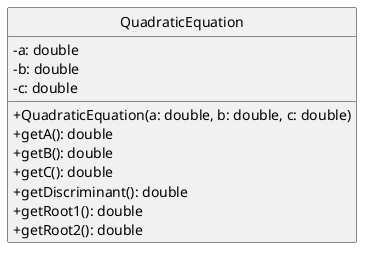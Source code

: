 @startuml 

skinparam classAttributeIconSize 0
hide circle

class QuadraticEquation {
    -a: double
    -b: double
    -c: double
    +QuadraticEquation(a: double, b: double, c: double)
    +getA(): double
    +getB(): double
    +getC(): double
    +getDiscriminant(): double
    +getRoot1(): double
    +getRoot2(): double
}

@enduml